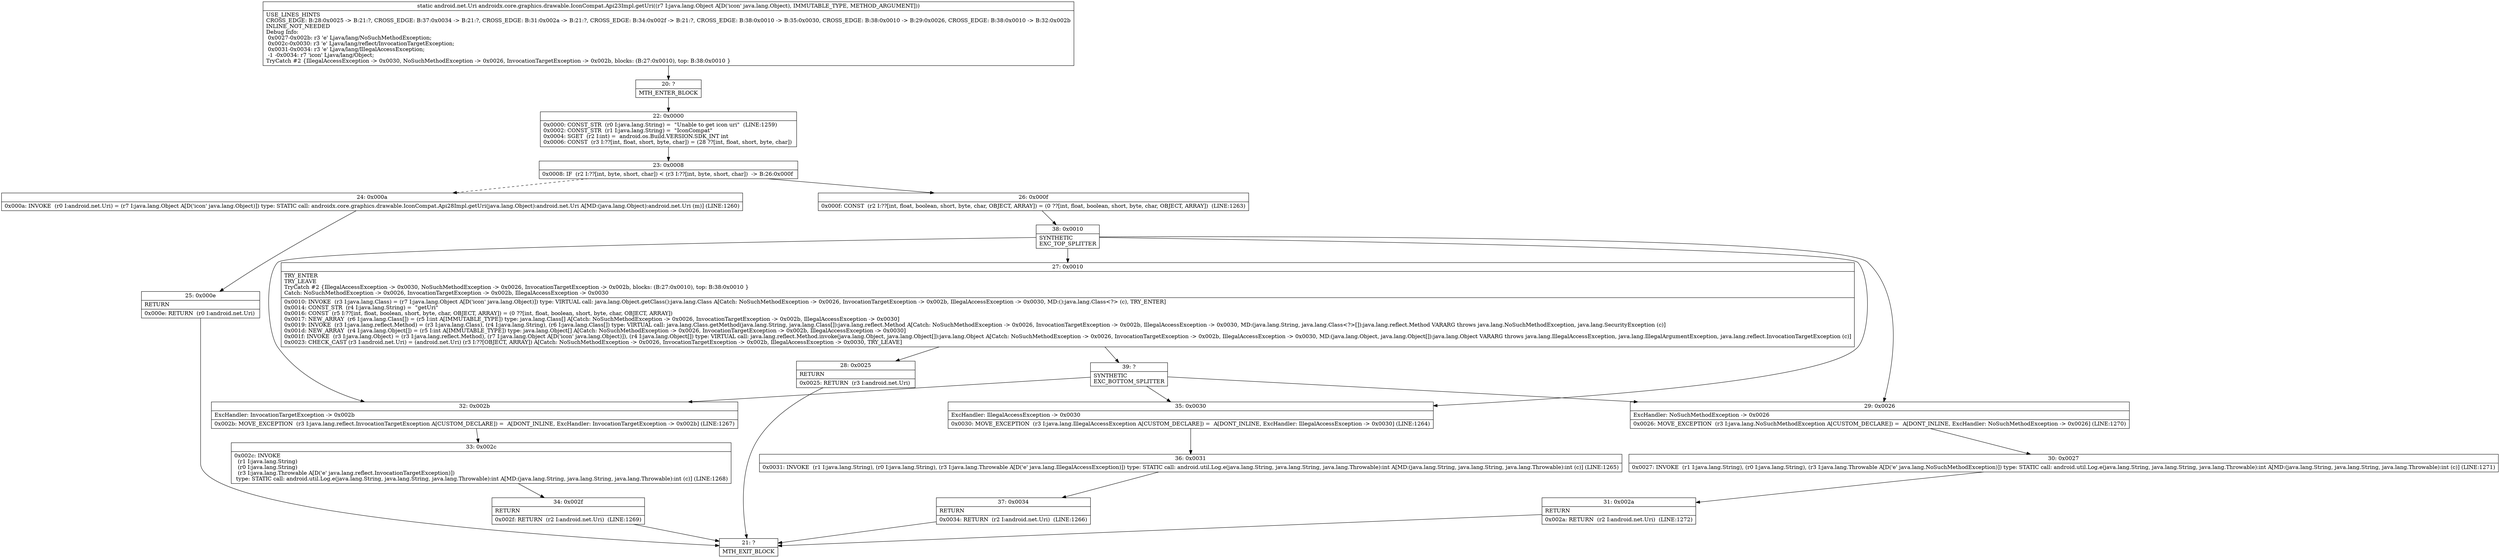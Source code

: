 digraph "CFG forandroidx.core.graphics.drawable.IconCompat.Api23Impl.getUri(Ljava\/lang\/Object;)Landroid\/net\/Uri;" {
Node_20 [shape=record,label="{20\:\ ?|MTH_ENTER_BLOCK\l}"];
Node_22 [shape=record,label="{22\:\ 0x0000|0x0000: CONST_STR  (r0 I:java.lang.String) =  \"Unable to get icon uri\"  (LINE:1259)\l0x0002: CONST_STR  (r1 I:java.lang.String) =  \"IconCompat\" \l0x0004: SGET  (r2 I:int) =  android.os.Build.VERSION.SDK_INT int \l0x0006: CONST  (r3 I:??[int, float, short, byte, char]) = (28 ??[int, float, short, byte, char]) \l}"];
Node_23 [shape=record,label="{23\:\ 0x0008|0x0008: IF  (r2 I:??[int, byte, short, char]) \< (r3 I:??[int, byte, short, char])  \-\> B:26:0x000f \l}"];
Node_24 [shape=record,label="{24\:\ 0x000a|0x000a: INVOKE  (r0 I:android.net.Uri) = (r7 I:java.lang.Object A[D('icon' java.lang.Object)]) type: STATIC call: androidx.core.graphics.drawable.IconCompat.Api28Impl.getUri(java.lang.Object):android.net.Uri A[MD:(java.lang.Object):android.net.Uri (m)] (LINE:1260)\l}"];
Node_25 [shape=record,label="{25\:\ 0x000e|RETURN\l|0x000e: RETURN  (r0 I:android.net.Uri) \l}"];
Node_21 [shape=record,label="{21\:\ ?|MTH_EXIT_BLOCK\l}"];
Node_26 [shape=record,label="{26\:\ 0x000f|0x000f: CONST  (r2 I:??[int, float, boolean, short, byte, char, OBJECT, ARRAY]) = (0 ??[int, float, boolean, short, byte, char, OBJECT, ARRAY])  (LINE:1263)\l}"];
Node_38 [shape=record,label="{38\:\ 0x0010|SYNTHETIC\lEXC_TOP_SPLITTER\l}"];
Node_27 [shape=record,label="{27\:\ 0x0010|TRY_ENTER\lTRY_LEAVE\lTryCatch #2 \{IllegalAccessException \-\> 0x0030, NoSuchMethodException \-\> 0x0026, InvocationTargetException \-\> 0x002b, blocks: (B:27:0x0010), top: B:38:0x0010 \}\lCatch: NoSuchMethodException \-\> 0x0026, InvocationTargetException \-\> 0x002b, IllegalAccessException \-\> 0x0030\l|0x0010: INVOKE  (r3 I:java.lang.Class) = (r7 I:java.lang.Object A[D('icon' java.lang.Object)]) type: VIRTUAL call: java.lang.Object.getClass():java.lang.Class A[Catch: NoSuchMethodException \-\> 0x0026, InvocationTargetException \-\> 0x002b, IllegalAccessException \-\> 0x0030, MD:():java.lang.Class\<?\> (c), TRY_ENTER]\l0x0014: CONST_STR  (r4 I:java.lang.String) =  \"getUri\" \l0x0016: CONST  (r5 I:??[int, float, boolean, short, byte, char, OBJECT, ARRAY]) = (0 ??[int, float, boolean, short, byte, char, OBJECT, ARRAY]) \l0x0017: NEW_ARRAY  (r6 I:java.lang.Class[]) = (r5 I:int A[IMMUTABLE_TYPE]) type: java.lang.Class[] A[Catch: NoSuchMethodException \-\> 0x0026, InvocationTargetException \-\> 0x002b, IllegalAccessException \-\> 0x0030]\l0x0019: INVOKE  (r3 I:java.lang.reflect.Method) = (r3 I:java.lang.Class), (r4 I:java.lang.String), (r6 I:java.lang.Class[]) type: VIRTUAL call: java.lang.Class.getMethod(java.lang.String, java.lang.Class[]):java.lang.reflect.Method A[Catch: NoSuchMethodException \-\> 0x0026, InvocationTargetException \-\> 0x002b, IllegalAccessException \-\> 0x0030, MD:(java.lang.String, java.lang.Class\<?\>[]):java.lang.reflect.Method VARARG throws java.lang.NoSuchMethodException, java.lang.SecurityException (c)]\l0x001d: NEW_ARRAY  (r4 I:java.lang.Object[]) = (r5 I:int A[IMMUTABLE_TYPE]) type: java.lang.Object[] A[Catch: NoSuchMethodException \-\> 0x0026, InvocationTargetException \-\> 0x002b, IllegalAccessException \-\> 0x0030]\l0x001f: INVOKE  (r3 I:java.lang.Object) = (r3 I:java.lang.reflect.Method), (r7 I:java.lang.Object A[D('icon' java.lang.Object)]), (r4 I:java.lang.Object[]) type: VIRTUAL call: java.lang.reflect.Method.invoke(java.lang.Object, java.lang.Object[]):java.lang.Object A[Catch: NoSuchMethodException \-\> 0x0026, InvocationTargetException \-\> 0x002b, IllegalAccessException \-\> 0x0030, MD:(java.lang.Object, java.lang.Object[]):java.lang.Object VARARG throws java.lang.IllegalAccessException, java.lang.IllegalArgumentException, java.lang.reflect.InvocationTargetException (c)]\l0x0023: CHECK_CAST (r3 I:android.net.Uri) = (android.net.Uri) (r3 I:??[OBJECT, ARRAY]) A[Catch: NoSuchMethodException \-\> 0x0026, InvocationTargetException \-\> 0x002b, IllegalAccessException \-\> 0x0030, TRY_LEAVE]\l}"];
Node_28 [shape=record,label="{28\:\ 0x0025|RETURN\l|0x0025: RETURN  (r3 I:android.net.Uri) \l}"];
Node_39 [shape=record,label="{39\:\ ?|SYNTHETIC\lEXC_BOTTOM_SPLITTER\l}"];
Node_35 [shape=record,label="{35\:\ 0x0030|ExcHandler: IllegalAccessException \-\> 0x0030\l|0x0030: MOVE_EXCEPTION  (r3 I:java.lang.IllegalAccessException A[CUSTOM_DECLARE]) =  A[DONT_INLINE, ExcHandler: IllegalAccessException \-\> 0x0030] (LINE:1264)\l}"];
Node_36 [shape=record,label="{36\:\ 0x0031|0x0031: INVOKE  (r1 I:java.lang.String), (r0 I:java.lang.String), (r3 I:java.lang.Throwable A[D('e' java.lang.IllegalAccessException)]) type: STATIC call: android.util.Log.e(java.lang.String, java.lang.String, java.lang.Throwable):int A[MD:(java.lang.String, java.lang.String, java.lang.Throwable):int (c)] (LINE:1265)\l}"];
Node_37 [shape=record,label="{37\:\ 0x0034|RETURN\l|0x0034: RETURN  (r2 I:android.net.Uri)  (LINE:1266)\l}"];
Node_29 [shape=record,label="{29\:\ 0x0026|ExcHandler: NoSuchMethodException \-\> 0x0026\l|0x0026: MOVE_EXCEPTION  (r3 I:java.lang.NoSuchMethodException A[CUSTOM_DECLARE]) =  A[DONT_INLINE, ExcHandler: NoSuchMethodException \-\> 0x0026] (LINE:1270)\l}"];
Node_30 [shape=record,label="{30\:\ 0x0027|0x0027: INVOKE  (r1 I:java.lang.String), (r0 I:java.lang.String), (r3 I:java.lang.Throwable A[D('e' java.lang.NoSuchMethodException)]) type: STATIC call: android.util.Log.e(java.lang.String, java.lang.String, java.lang.Throwable):int A[MD:(java.lang.String, java.lang.String, java.lang.Throwable):int (c)] (LINE:1271)\l}"];
Node_31 [shape=record,label="{31\:\ 0x002a|RETURN\l|0x002a: RETURN  (r2 I:android.net.Uri)  (LINE:1272)\l}"];
Node_32 [shape=record,label="{32\:\ 0x002b|ExcHandler: InvocationTargetException \-\> 0x002b\l|0x002b: MOVE_EXCEPTION  (r3 I:java.lang.reflect.InvocationTargetException A[CUSTOM_DECLARE]) =  A[DONT_INLINE, ExcHandler: InvocationTargetException \-\> 0x002b] (LINE:1267)\l}"];
Node_33 [shape=record,label="{33\:\ 0x002c|0x002c: INVOKE  \l  (r1 I:java.lang.String)\l  (r0 I:java.lang.String)\l  (r3 I:java.lang.Throwable A[D('e' java.lang.reflect.InvocationTargetException)])\l type: STATIC call: android.util.Log.e(java.lang.String, java.lang.String, java.lang.Throwable):int A[MD:(java.lang.String, java.lang.String, java.lang.Throwable):int (c)] (LINE:1268)\l}"];
Node_34 [shape=record,label="{34\:\ 0x002f|RETURN\l|0x002f: RETURN  (r2 I:android.net.Uri)  (LINE:1269)\l}"];
MethodNode[shape=record,label="{static android.net.Uri androidx.core.graphics.drawable.IconCompat.Api23Impl.getUri((r7 I:java.lang.Object A[D('icon' java.lang.Object), IMMUTABLE_TYPE, METHOD_ARGUMENT]))  | USE_LINES_HINTS\lCROSS_EDGE: B:28:0x0025 \-\> B:21:?, CROSS_EDGE: B:37:0x0034 \-\> B:21:?, CROSS_EDGE: B:31:0x002a \-\> B:21:?, CROSS_EDGE: B:34:0x002f \-\> B:21:?, CROSS_EDGE: B:38:0x0010 \-\> B:35:0x0030, CROSS_EDGE: B:38:0x0010 \-\> B:29:0x0026, CROSS_EDGE: B:38:0x0010 \-\> B:32:0x002b\lINLINE_NOT_NEEDED\lDebug Info:\l  0x0027\-0x002b: r3 'e' Ljava\/lang\/NoSuchMethodException;\l  0x002c\-0x0030: r3 'e' Ljava\/lang\/reflect\/InvocationTargetException;\l  0x0031\-0x0034: r3 'e' Ljava\/lang\/IllegalAccessException;\l  \-1 \-0x0034: r7 'icon' Ljava\/lang\/Object;\lTryCatch #2 \{IllegalAccessException \-\> 0x0030, NoSuchMethodException \-\> 0x0026, InvocationTargetException \-\> 0x002b, blocks: (B:27:0x0010), top: B:38:0x0010 \}\l}"];
MethodNode -> Node_20;Node_20 -> Node_22;
Node_22 -> Node_23;
Node_23 -> Node_24[style=dashed];
Node_23 -> Node_26;
Node_24 -> Node_25;
Node_25 -> Node_21;
Node_26 -> Node_38;
Node_38 -> Node_27;
Node_38 -> Node_35;
Node_38 -> Node_29;
Node_38 -> Node_32;
Node_27 -> Node_28;
Node_27 -> Node_39;
Node_28 -> Node_21;
Node_39 -> Node_35;
Node_39 -> Node_29;
Node_39 -> Node_32;
Node_35 -> Node_36;
Node_36 -> Node_37;
Node_37 -> Node_21;
Node_29 -> Node_30;
Node_30 -> Node_31;
Node_31 -> Node_21;
Node_32 -> Node_33;
Node_33 -> Node_34;
Node_34 -> Node_21;
}

